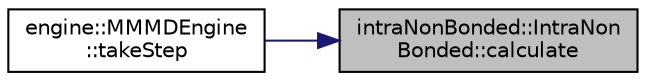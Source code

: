 digraph "intraNonBonded::IntraNonBonded::calculate"
{
 // LATEX_PDF_SIZE
  edge [fontname="Helvetica",fontsize="10",labelfontname="Helvetica",labelfontsize="10"];
  node [fontname="Helvetica",fontsize="10",shape=record];
  rankdir="RL";
  Node1 [label="intraNonBonded::IntraNon\lBonded::calculate",height=0.2,width=0.4,color="black", fillcolor="grey75", style="filled", fontcolor="black",tooltip="calculate the intra non bonded interactions for each intraNonBondedMap"];
  Node1 -> Node2 [dir="back",color="midnightblue",fontsize="10",style="solid",fontname="Helvetica"];
  Node2 [label="engine::MMMDEngine\l::takeStep",height=0.2,width=0.4,color="black", fillcolor="white", style="filled",URL="$classengine_1_1MMMDEngine.html#ad19f3e919c2ce95d8ee0486b0eb2805b",tooltip="Takes one step in the simulation."];
}
